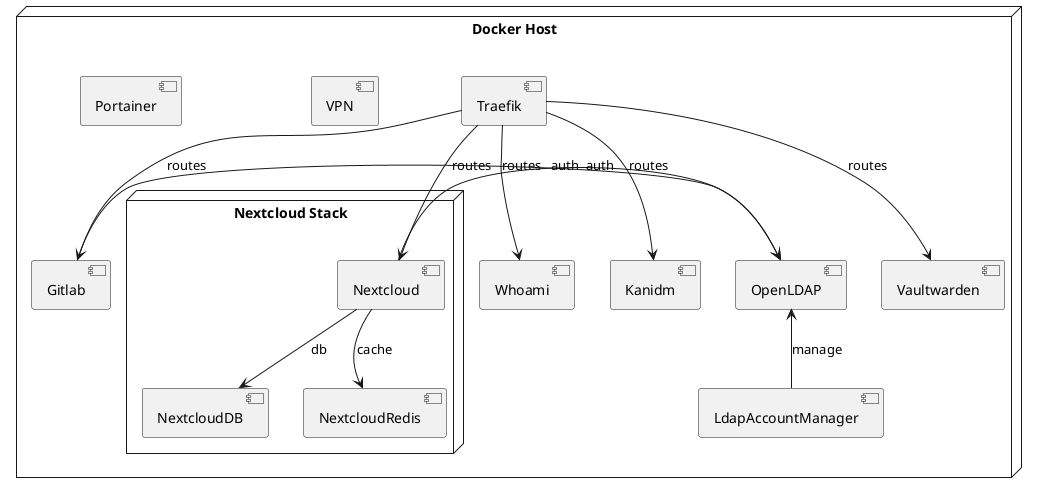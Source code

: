 @startuml Deployment Diagram

!define TraefikNode component
!define ServiceNode component

node "Docker Host" {
    TraefikNode Traefik
    ServiceNode Whoami
    ServiceNode OpenLDAP
    ServiceNode LdapAccountManager
    ServiceNode Kanidm
    ServiceNode Gitlab
    node "Nextcloud Stack" {
        ServiceNode Nextcloud
        ServiceNode NextcloudDB
        ServiceNode NextcloudRedis
    }
    ServiceNode Vaultwarden
    ServiceNode VPN
    ServiceNode Portainer

    Traefik -down-> Whoami : routes
    Traefik -down-> Kanidm : routes
    Traefik -down-> Gitlab : routes
    Traefik -down-> Nextcloud : routes
    Traefik -down-> Vaultwarden : routes

    Gitlab -left-> OpenLDAP : auth
    Nextcloud -right-> OpenLDAP : auth
    LdapAccountManager -up-> OpenLDAP : manage

    Nextcloud -down-> NextcloudDB : db
    Nextcloud -down-> NextcloudRedis : cache
}

@enduml

